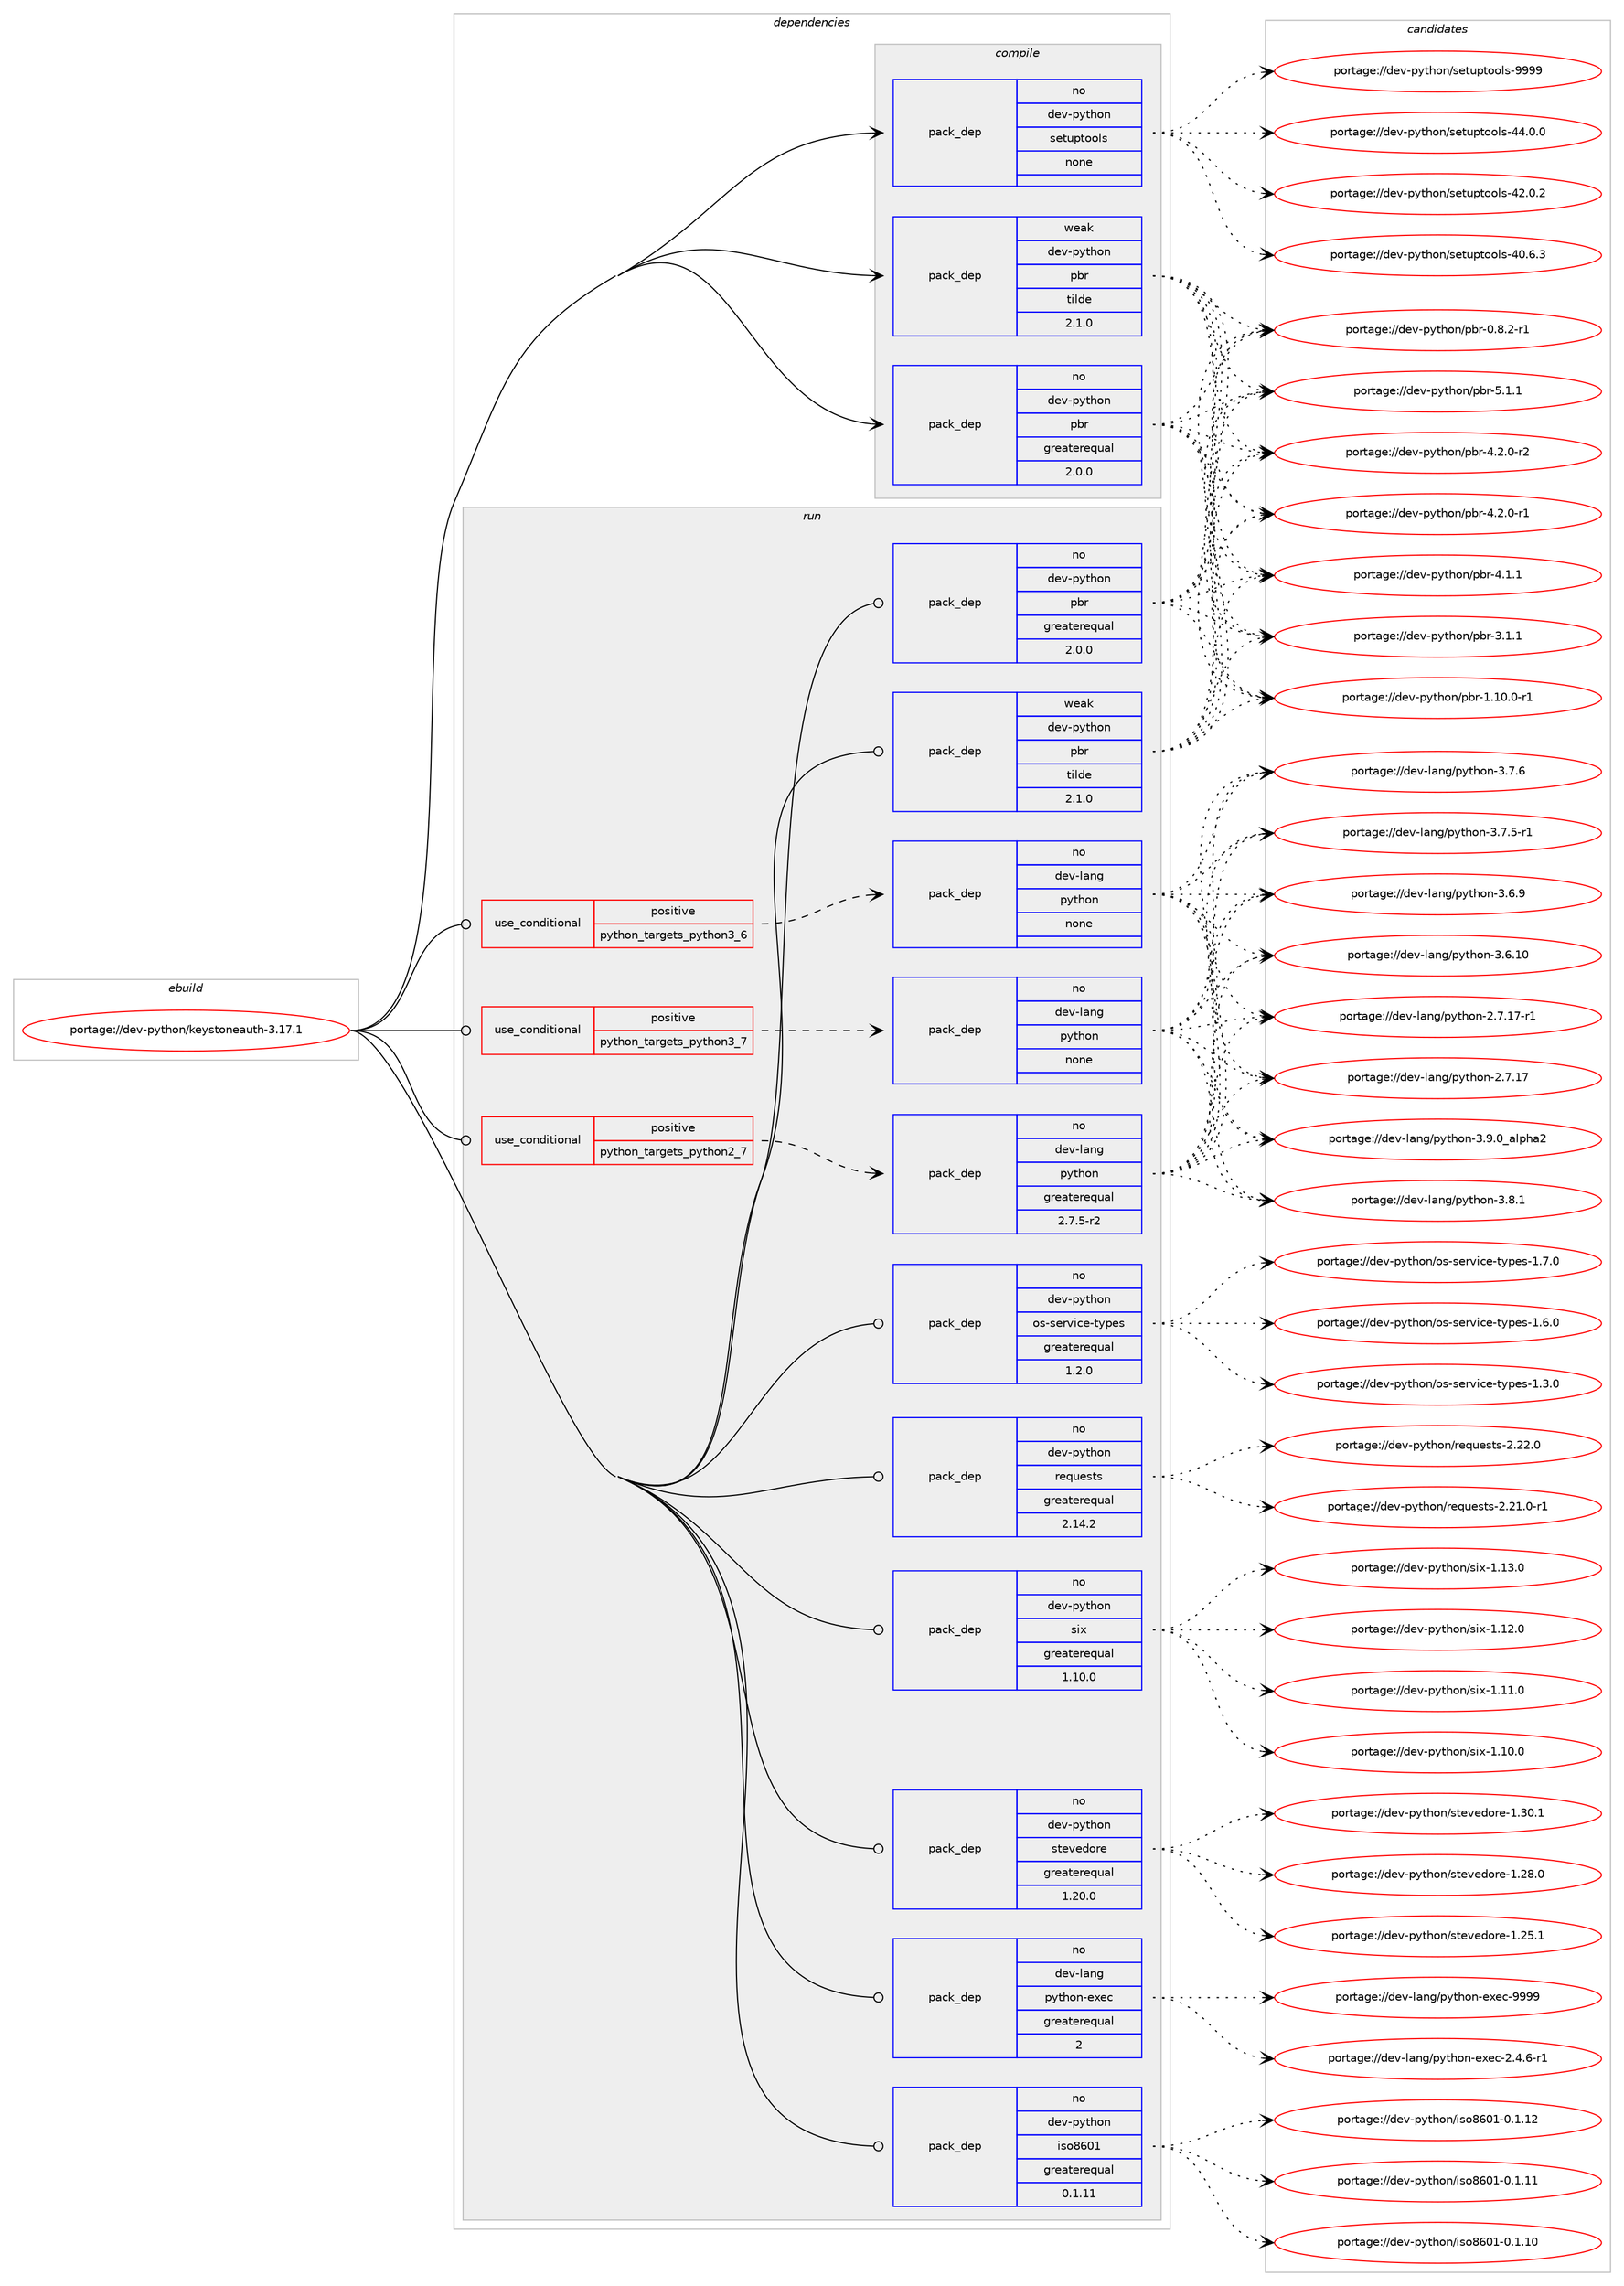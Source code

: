 digraph prolog {

# *************
# Graph options
# *************

newrank=true;
concentrate=true;
compound=true;
graph [rankdir=LR,fontname=Helvetica,fontsize=10,ranksep=1.5];#, ranksep=2.5, nodesep=0.2];
edge  [arrowhead=vee];
node  [fontname=Helvetica,fontsize=10];

# **********
# The ebuild
# **********

subgraph cluster_leftcol {
color=gray;
label=<<i>ebuild</i>>;
id [label="portage://dev-python/keystoneauth-3.17.1", color=red, width=4, href="../dev-python/keystoneauth-3.17.1.svg"];
}

# ****************
# The dependencies
# ****************

subgraph cluster_midcol {
color=gray;
label=<<i>dependencies</i>>;
subgraph cluster_compile {
fillcolor="#eeeeee";
style=filled;
label=<<i>compile</i>>;
subgraph pack334319 {
dependency452994 [label=<<TABLE BORDER="0" CELLBORDER="1" CELLSPACING="0" CELLPADDING="4" WIDTH="220"><TR><TD ROWSPAN="6" CELLPADDING="30">pack_dep</TD></TR><TR><TD WIDTH="110">no</TD></TR><TR><TD>dev-python</TD></TR><TR><TD>pbr</TD></TR><TR><TD>greaterequal</TD></TR><TR><TD>2.0.0</TD></TR></TABLE>>, shape=none, color=blue];
}
id:e -> dependency452994:w [weight=20,style="solid",arrowhead="vee"];
subgraph pack334320 {
dependency452995 [label=<<TABLE BORDER="0" CELLBORDER="1" CELLSPACING="0" CELLPADDING="4" WIDTH="220"><TR><TD ROWSPAN="6" CELLPADDING="30">pack_dep</TD></TR><TR><TD WIDTH="110">no</TD></TR><TR><TD>dev-python</TD></TR><TR><TD>setuptools</TD></TR><TR><TD>none</TD></TR><TR><TD></TD></TR></TABLE>>, shape=none, color=blue];
}
id:e -> dependency452995:w [weight=20,style="solid",arrowhead="vee"];
subgraph pack334321 {
dependency452996 [label=<<TABLE BORDER="0" CELLBORDER="1" CELLSPACING="0" CELLPADDING="4" WIDTH="220"><TR><TD ROWSPAN="6" CELLPADDING="30">pack_dep</TD></TR><TR><TD WIDTH="110">weak</TD></TR><TR><TD>dev-python</TD></TR><TR><TD>pbr</TD></TR><TR><TD>tilde</TD></TR><TR><TD>2.1.0</TD></TR></TABLE>>, shape=none, color=blue];
}
id:e -> dependency452996:w [weight=20,style="solid",arrowhead="vee"];
}
subgraph cluster_compileandrun {
fillcolor="#eeeeee";
style=filled;
label=<<i>compile and run</i>>;
}
subgraph cluster_run {
fillcolor="#eeeeee";
style=filled;
label=<<i>run</i>>;
subgraph cond113695 {
dependency452997 [label=<<TABLE BORDER="0" CELLBORDER="1" CELLSPACING="0" CELLPADDING="4"><TR><TD ROWSPAN="3" CELLPADDING="10">use_conditional</TD></TR><TR><TD>positive</TD></TR><TR><TD>python_targets_python2_7</TD></TR></TABLE>>, shape=none, color=red];
subgraph pack334322 {
dependency452998 [label=<<TABLE BORDER="0" CELLBORDER="1" CELLSPACING="0" CELLPADDING="4" WIDTH="220"><TR><TD ROWSPAN="6" CELLPADDING="30">pack_dep</TD></TR><TR><TD WIDTH="110">no</TD></TR><TR><TD>dev-lang</TD></TR><TR><TD>python</TD></TR><TR><TD>greaterequal</TD></TR><TR><TD>2.7.5-r2</TD></TR></TABLE>>, shape=none, color=blue];
}
dependency452997:e -> dependency452998:w [weight=20,style="dashed",arrowhead="vee"];
}
id:e -> dependency452997:w [weight=20,style="solid",arrowhead="odot"];
subgraph cond113696 {
dependency452999 [label=<<TABLE BORDER="0" CELLBORDER="1" CELLSPACING="0" CELLPADDING="4"><TR><TD ROWSPAN="3" CELLPADDING="10">use_conditional</TD></TR><TR><TD>positive</TD></TR><TR><TD>python_targets_python3_6</TD></TR></TABLE>>, shape=none, color=red];
subgraph pack334323 {
dependency453000 [label=<<TABLE BORDER="0" CELLBORDER="1" CELLSPACING="0" CELLPADDING="4" WIDTH="220"><TR><TD ROWSPAN="6" CELLPADDING="30">pack_dep</TD></TR><TR><TD WIDTH="110">no</TD></TR><TR><TD>dev-lang</TD></TR><TR><TD>python</TD></TR><TR><TD>none</TD></TR><TR><TD></TD></TR></TABLE>>, shape=none, color=blue];
}
dependency452999:e -> dependency453000:w [weight=20,style="dashed",arrowhead="vee"];
}
id:e -> dependency452999:w [weight=20,style="solid",arrowhead="odot"];
subgraph cond113697 {
dependency453001 [label=<<TABLE BORDER="0" CELLBORDER="1" CELLSPACING="0" CELLPADDING="4"><TR><TD ROWSPAN="3" CELLPADDING="10">use_conditional</TD></TR><TR><TD>positive</TD></TR><TR><TD>python_targets_python3_7</TD></TR></TABLE>>, shape=none, color=red];
subgraph pack334324 {
dependency453002 [label=<<TABLE BORDER="0" CELLBORDER="1" CELLSPACING="0" CELLPADDING="4" WIDTH="220"><TR><TD ROWSPAN="6" CELLPADDING="30">pack_dep</TD></TR><TR><TD WIDTH="110">no</TD></TR><TR><TD>dev-lang</TD></TR><TR><TD>python</TD></TR><TR><TD>none</TD></TR><TR><TD></TD></TR></TABLE>>, shape=none, color=blue];
}
dependency453001:e -> dependency453002:w [weight=20,style="dashed",arrowhead="vee"];
}
id:e -> dependency453001:w [weight=20,style="solid",arrowhead="odot"];
subgraph pack334325 {
dependency453003 [label=<<TABLE BORDER="0" CELLBORDER="1" CELLSPACING="0" CELLPADDING="4" WIDTH="220"><TR><TD ROWSPAN="6" CELLPADDING="30">pack_dep</TD></TR><TR><TD WIDTH="110">no</TD></TR><TR><TD>dev-lang</TD></TR><TR><TD>python-exec</TD></TR><TR><TD>greaterequal</TD></TR><TR><TD>2</TD></TR></TABLE>>, shape=none, color=blue];
}
id:e -> dependency453003:w [weight=20,style="solid",arrowhead="odot"];
subgraph pack334326 {
dependency453004 [label=<<TABLE BORDER="0" CELLBORDER="1" CELLSPACING="0" CELLPADDING="4" WIDTH="220"><TR><TD ROWSPAN="6" CELLPADDING="30">pack_dep</TD></TR><TR><TD WIDTH="110">no</TD></TR><TR><TD>dev-python</TD></TR><TR><TD>iso8601</TD></TR><TR><TD>greaterequal</TD></TR><TR><TD>0.1.11</TD></TR></TABLE>>, shape=none, color=blue];
}
id:e -> dependency453004:w [weight=20,style="solid",arrowhead="odot"];
subgraph pack334327 {
dependency453005 [label=<<TABLE BORDER="0" CELLBORDER="1" CELLSPACING="0" CELLPADDING="4" WIDTH="220"><TR><TD ROWSPAN="6" CELLPADDING="30">pack_dep</TD></TR><TR><TD WIDTH="110">no</TD></TR><TR><TD>dev-python</TD></TR><TR><TD>os-service-types</TD></TR><TR><TD>greaterequal</TD></TR><TR><TD>1.2.0</TD></TR></TABLE>>, shape=none, color=blue];
}
id:e -> dependency453005:w [weight=20,style="solid",arrowhead="odot"];
subgraph pack334328 {
dependency453006 [label=<<TABLE BORDER="0" CELLBORDER="1" CELLSPACING="0" CELLPADDING="4" WIDTH="220"><TR><TD ROWSPAN="6" CELLPADDING="30">pack_dep</TD></TR><TR><TD WIDTH="110">no</TD></TR><TR><TD>dev-python</TD></TR><TR><TD>pbr</TD></TR><TR><TD>greaterequal</TD></TR><TR><TD>2.0.0</TD></TR></TABLE>>, shape=none, color=blue];
}
id:e -> dependency453006:w [weight=20,style="solid",arrowhead="odot"];
subgraph pack334329 {
dependency453007 [label=<<TABLE BORDER="0" CELLBORDER="1" CELLSPACING="0" CELLPADDING="4" WIDTH="220"><TR><TD ROWSPAN="6" CELLPADDING="30">pack_dep</TD></TR><TR><TD WIDTH="110">no</TD></TR><TR><TD>dev-python</TD></TR><TR><TD>requests</TD></TR><TR><TD>greaterequal</TD></TR><TR><TD>2.14.2</TD></TR></TABLE>>, shape=none, color=blue];
}
id:e -> dependency453007:w [weight=20,style="solid",arrowhead="odot"];
subgraph pack334330 {
dependency453008 [label=<<TABLE BORDER="0" CELLBORDER="1" CELLSPACING="0" CELLPADDING="4" WIDTH="220"><TR><TD ROWSPAN="6" CELLPADDING="30">pack_dep</TD></TR><TR><TD WIDTH="110">no</TD></TR><TR><TD>dev-python</TD></TR><TR><TD>six</TD></TR><TR><TD>greaterequal</TD></TR><TR><TD>1.10.0</TD></TR></TABLE>>, shape=none, color=blue];
}
id:e -> dependency453008:w [weight=20,style="solid",arrowhead="odot"];
subgraph pack334331 {
dependency453009 [label=<<TABLE BORDER="0" CELLBORDER="1" CELLSPACING="0" CELLPADDING="4" WIDTH="220"><TR><TD ROWSPAN="6" CELLPADDING="30">pack_dep</TD></TR><TR><TD WIDTH="110">no</TD></TR><TR><TD>dev-python</TD></TR><TR><TD>stevedore</TD></TR><TR><TD>greaterequal</TD></TR><TR><TD>1.20.0</TD></TR></TABLE>>, shape=none, color=blue];
}
id:e -> dependency453009:w [weight=20,style="solid",arrowhead="odot"];
subgraph pack334332 {
dependency453010 [label=<<TABLE BORDER="0" CELLBORDER="1" CELLSPACING="0" CELLPADDING="4" WIDTH="220"><TR><TD ROWSPAN="6" CELLPADDING="30">pack_dep</TD></TR><TR><TD WIDTH="110">weak</TD></TR><TR><TD>dev-python</TD></TR><TR><TD>pbr</TD></TR><TR><TD>tilde</TD></TR><TR><TD>2.1.0</TD></TR></TABLE>>, shape=none, color=blue];
}
id:e -> dependency453010:w [weight=20,style="solid",arrowhead="odot"];
}
}

# **************
# The candidates
# **************

subgraph cluster_choices {
rank=same;
color=gray;
label=<<i>candidates</i>>;

subgraph choice334319 {
color=black;
nodesep=1;
choice100101118451121211161041111104711298114455346494649 [label="portage://dev-python/pbr-5.1.1", color=red, width=4,href="../dev-python/pbr-5.1.1.svg"];
choice1001011184511212111610411111047112981144552465046484511450 [label="portage://dev-python/pbr-4.2.0-r2", color=red, width=4,href="../dev-python/pbr-4.2.0-r2.svg"];
choice1001011184511212111610411111047112981144552465046484511449 [label="portage://dev-python/pbr-4.2.0-r1", color=red, width=4,href="../dev-python/pbr-4.2.0-r1.svg"];
choice100101118451121211161041111104711298114455246494649 [label="portage://dev-python/pbr-4.1.1", color=red, width=4,href="../dev-python/pbr-4.1.1.svg"];
choice100101118451121211161041111104711298114455146494649 [label="portage://dev-python/pbr-3.1.1", color=red, width=4,href="../dev-python/pbr-3.1.1.svg"];
choice100101118451121211161041111104711298114454946494846484511449 [label="portage://dev-python/pbr-1.10.0-r1", color=red, width=4,href="../dev-python/pbr-1.10.0-r1.svg"];
choice1001011184511212111610411111047112981144548465646504511449 [label="portage://dev-python/pbr-0.8.2-r1", color=red, width=4,href="../dev-python/pbr-0.8.2-r1.svg"];
dependency452994:e -> choice100101118451121211161041111104711298114455346494649:w [style=dotted,weight="100"];
dependency452994:e -> choice1001011184511212111610411111047112981144552465046484511450:w [style=dotted,weight="100"];
dependency452994:e -> choice1001011184511212111610411111047112981144552465046484511449:w [style=dotted,weight="100"];
dependency452994:e -> choice100101118451121211161041111104711298114455246494649:w [style=dotted,weight="100"];
dependency452994:e -> choice100101118451121211161041111104711298114455146494649:w [style=dotted,weight="100"];
dependency452994:e -> choice100101118451121211161041111104711298114454946494846484511449:w [style=dotted,weight="100"];
dependency452994:e -> choice1001011184511212111610411111047112981144548465646504511449:w [style=dotted,weight="100"];
}
subgraph choice334320 {
color=black;
nodesep=1;
choice10010111845112121116104111110471151011161171121161111111081154557575757 [label="portage://dev-python/setuptools-9999", color=red, width=4,href="../dev-python/setuptools-9999.svg"];
choice100101118451121211161041111104711510111611711211611111110811545525246484648 [label="portage://dev-python/setuptools-44.0.0", color=red, width=4,href="../dev-python/setuptools-44.0.0.svg"];
choice100101118451121211161041111104711510111611711211611111110811545525046484650 [label="portage://dev-python/setuptools-42.0.2", color=red, width=4,href="../dev-python/setuptools-42.0.2.svg"];
choice100101118451121211161041111104711510111611711211611111110811545524846544651 [label="portage://dev-python/setuptools-40.6.3", color=red, width=4,href="../dev-python/setuptools-40.6.3.svg"];
dependency452995:e -> choice10010111845112121116104111110471151011161171121161111111081154557575757:w [style=dotted,weight="100"];
dependency452995:e -> choice100101118451121211161041111104711510111611711211611111110811545525246484648:w [style=dotted,weight="100"];
dependency452995:e -> choice100101118451121211161041111104711510111611711211611111110811545525046484650:w [style=dotted,weight="100"];
dependency452995:e -> choice100101118451121211161041111104711510111611711211611111110811545524846544651:w [style=dotted,weight="100"];
}
subgraph choice334321 {
color=black;
nodesep=1;
choice100101118451121211161041111104711298114455346494649 [label="portage://dev-python/pbr-5.1.1", color=red, width=4,href="../dev-python/pbr-5.1.1.svg"];
choice1001011184511212111610411111047112981144552465046484511450 [label="portage://dev-python/pbr-4.2.0-r2", color=red, width=4,href="../dev-python/pbr-4.2.0-r2.svg"];
choice1001011184511212111610411111047112981144552465046484511449 [label="portage://dev-python/pbr-4.2.0-r1", color=red, width=4,href="../dev-python/pbr-4.2.0-r1.svg"];
choice100101118451121211161041111104711298114455246494649 [label="portage://dev-python/pbr-4.1.1", color=red, width=4,href="../dev-python/pbr-4.1.1.svg"];
choice100101118451121211161041111104711298114455146494649 [label="portage://dev-python/pbr-3.1.1", color=red, width=4,href="../dev-python/pbr-3.1.1.svg"];
choice100101118451121211161041111104711298114454946494846484511449 [label="portage://dev-python/pbr-1.10.0-r1", color=red, width=4,href="../dev-python/pbr-1.10.0-r1.svg"];
choice1001011184511212111610411111047112981144548465646504511449 [label="portage://dev-python/pbr-0.8.2-r1", color=red, width=4,href="../dev-python/pbr-0.8.2-r1.svg"];
dependency452996:e -> choice100101118451121211161041111104711298114455346494649:w [style=dotted,weight="100"];
dependency452996:e -> choice1001011184511212111610411111047112981144552465046484511450:w [style=dotted,weight="100"];
dependency452996:e -> choice1001011184511212111610411111047112981144552465046484511449:w [style=dotted,weight="100"];
dependency452996:e -> choice100101118451121211161041111104711298114455246494649:w [style=dotted,weight="100"];
dependency452996:e -> choice100101118451121211161041111104711298114455146494649:w [style=dotted,weight="100"];
dependency452996:e -> choice100101118451121211161041111104711298114454946494846484511449:w [style=dotted,weight="100"];
dependency452996:e -> choice1001011184511212111610411111047112981144548465646504511449:w [style=dotted,weight="100"];
}
subgraph choice334322 {
color=black;
nodesep=1;
choice10010111845108971101034711212111610411111045514657464895971081121049750 [label="portage://dev-lang/python-3.9.0_alpha2", color=red, width=4,href="../dev-lang/python-3.9.0_alpha2.svg"];
choice100101118451089711010347112121116104111110455146564649 [label="portage://dev-lang/python-3.8.1", color=red, width=4,href="../dev-lang/python-3.8.1.svg"];
choice100101118451089711010347112121116104111110455146554654 [label="portage://dev-lang/python-3.7.6", color=red, width=4,href="../dev-lang/python-3.7.6.svg"];
choice1001011184510897110103471121211161041111104551465546534511449 [label="portage://dev-lang/python-3.7.5-r1", color=red, width=4,href="../dev-lang/python-3.7.5-r1.svg"];
choice100101118451089711010347112121116104111110455146544657 [label="portage://dev-lang/python-3.6.9", color=red, width=4,href="../dev-lang/python-3.6.9.svg"];
choice10010111845108971101034711212111610411111045514654464948 [label="portage://dev-lang/python-3.6.10", color=red, width=4,href="../dev-lang/python-3.6.10.svg"];
choice100101118451089711010347112121116104111110455046554649554511449 [label="portage://dev-lang/python-2.7.17-r1", color=red, width=4,href="../dev-lang/python-2.7.17-r1.svg"];
choice10010111845108971101034711212111610411111045504655464955 [label="portage://dev-lang/python-2.7.17", color=red, width=4,href="../dev-lang/python-2.7.17.svg"];
dependency452998:e -> choice10010111845108971101034711212111610411111045514657464895971081121049750:w [style=dotted,weight="100"];
dependency452998:e -> choice100101118451089711010347112121116104111110455146564649:w [style=dotted,weight="100"];
dependency452998:e -> choice100101118451089711010347112121116104111110455146554654:w [style=dotted,weight="100"];
dependency452998:e -> choice1001011184510897110103471121211161041111104551465546534511449:w [style=dotted,weight="100"];
dependency452998:e -> choice100101118451089711010347112121116104111110455146544657:w [style=dotted,weight="100"];
dependency452998:e -> choice10010111845108971101034711212111610411111045514654464948:w [style=dotted,weight="100"];
dependency452998:e -> choice100101118451089711010347112121116104111110455046554649554511449:w [style=dotted,weight="100"];
dependency452998:e -> choice10010111845108971101034711212111610411111045504655464955:w [style=dotted,weight="100"];
}
subgraph choice334323 {
color=black;
nodesep=1;
choice10010111845108971101034711212111610411111045514657464895971081121049750 [label="portage://dev-lang/python-3.9.0_alpha2", color=red, width=4,href="../dev-lang/python-3.9.0_alpha2.svg"];
choice100101118451089711010347112121116104111110455146564649 [label="portage://dev-lang/python-3.8.1", color=red, width=4,href="../dev-lang/python-3.8.1.svg"];
choice100101118451089711010347112121116104111110455146554654 [label="portage://dev-lang/python-3.7.6", color=red, width=4,href="../dev-lang/python-3.7.6.svg"];
choice1001011184510897110103471121211161041111104551465546534511449 [label="portage://dev-lang/python-3.7.5-r1", color=red, width=4,href="../dev-lang/python-3.7.5-r1.svg"];
choice100101118451089711010347112121116104111110455146544657 [label="portage://dev-lang/python-3.6.9", color=red, width=4,href="../dev-lang/python-3.6.9.svg"];
choice10010111845108971101034711212111610411111045514654464948 [label="portage://dev-lang/python-3.6.10", color=red, width=4,href="../dev-lang/python-3.6.10.svg"];
choice100101118451089711010347112121116104111110455046554649554511449 [label="portage://dev-lang/python-2.7.17-r1", color=red, width=4,href="../dev-lang/python-2.7.17-r1.svg"];
choice10010111845108971101034711212111610411111045504655464955 [label="portage://dev-lang/python-2.7.17", color=red, width=4,href="../dev-lang/python-2.7.17.svg"];
dependency453000:e -> choice10010111845108971101034711212111610411111045514657464895971081121049750:w [style=dotted,weight="100"];
dependency453000:e -> choice100101118451089711010347112121116104111110455146564649:w [style=dotted,weight="100"];
dependency453000:e -> choice100101118451089711010347112121116104111110455146554654:w [style=dotted,weight="100"];
dependency453000:e -> choice1001011184510897110103471121211161041111104551465546534511449:w [style=dotted,weight="100"];
dependency453000:e -> choice100101118451089711010347112121116104111110455146544657:w [style=dotted,weight="100"];
dependency453000:e -> choice10010111845108971101034711212111610411111045514654464948:w [style=dotted,weight="100"];
dependency453000:e -> choice100101118451089711010347112121116104111110455046554649554511449:w [style=dotted,weight="100"];
dependency453000:e -> choice10010111845108971101034711212111610411111045504655464955:w [style=dotted,weight="100"];
}
subgraph choice334324 {
color=black;
nodesep=1;
choice10010111845108971101034711212111610411111045514657464895971081121049750 [label="portage://dev-lang/python-3.9.0_alpha2", color=red, width=4,href="../dev-lang/python-3.9.0_alpha2.svg"];
choice100101118451089711010347112121116104111110455146564649 [label="portage://dev-lang/python-3.8.1", color=red, width=4,href="../dev-lang/python-3.8.1.svg"];
choice100101118451089711010347112121116104111110455146554654 [label="portage://dev-lang/python-3.7.6", color=red, width=4,href="../dev-lang/python-3.7.6.svg"];
choice1001011184510897110103471121211161041111104551465546534511449 [label="portage://dev-lang/python-3.7.5-r1", color=red, width=4,href="../dev-lang/python-3.7.5-r1.svg"];
choice100101118451089711010347112121116104111110455146544657 [label="portage://dev-lang/python-3.6.9", color=red, width=4,href="../dev-lang/python-3.6.9.svg"];
choice10010111845108971101034711212111610411111045514654464948 [label="portage://dev-lang/python-3.6.10", color=red, width=4,href="../dev-lang/python-3.6.10.svg"];
choice100101118451089711010347112121116104111110455046554649554511449 [label="portage://dev-lang/python-2.7.17-r1", color=red, width=4,href="../dev-lang/python-2.7.17-r1.svg"];
choice10010111845108971101034711212111610411111045504655464955 [label="portage://dev-lang/python-2.7.17", color=red, width=4,href="../dev-lang/python-2.7.17.svg"];
dependency453002:e -> choice10010111845108971101034711212111610411111045514657464895971081121049750:w [style=dotted,weight="100"];
dependency453002:e -> choice100101118451089711010347112121116104111110455146564649:w [style=dotted,weight="100"];
dependency453002:e -> choice100101118451089711010347112121116104111110455146554654:w [style=dotted,weight="100"];
dependency453002:e -> choice1001011184510897110103471121211161041111104551465546534511449:w [style=dotted,weight="100"];
dependency453002:e -> choice100101118451089711010347112121116104111110455146544657:w [style=dotted,weight="100"];
dependency453002:e -> choice10010111845108971101034711212111610411111045514654464948:w [style=dotted,weight="100"];
dependency453002:e -> choice100101118451089711010347112121116104111110455046554649554511449:w [style=dotted,weight="100"];
dependency453002:e -> choice10010111845108971101034711212111610411111045504655464955:w [style=dotted,weight="100"];
}
subgraph choice334325 {
color=black;
nodesep=1;
choice10010111845108971101034711212111610411111045101120101994557575757 [label="portage://dev-lang/python-exec-9999", color=red, width=4,href="../dev-lang/python-exec-9999.svg"];
choice10010111845108971101034711212111610411111045101120101994550465246544511449 [label="portage://dev-lang/python-exec-2.4.6-r1", color=red, width=4,href="../dev-lang/python-exec-2.4.6-r1.svg"];
dependency453003:e -> choice10010111845108971101034711212111610411111045101120101994557575757:w [style=dotted,weight="100"];
dependency453003:e -> choice10010111845108971101034711212111610411111045101120101994550465246544511449:w [style=dotted,weight="100"];
}
subgraph choice334326 {
color=black;
nodesep=1;
choice10010111845112121116104111110471051151115654484945484649464950 [label="portage://dev-python/iso8601-0.1.12", color=red, width=4,href="../dev-python/iso8601-0.1.12.svg"];
choice10010111845112121116104111110471051151115654484945484649464949 [label="portage://dev-python/iso8601-0.1.11", color=red, width=4,href="../dev-python/iso8601-0.1.11.svg"];
choice10010111845112121116104111110471051151115654484945484649464948 [label="portage://dev-python/iso8601-0.1.10", color=red, width=4,href="../dev-python/iso8601-0.1.10.svg"];
dependency453004:e -> choice10010111845112121116104111110471051151115654484945484649464950:w [style=dotted,weight="100"];
dependency453004:e -> choice10010111845112121116104111110471051151115654484945484649464949:w [style=dotted,weight="100"];
dependency453004:e -> choice10010111845112121116104111110471051151115654484945484649464948:w [style=dotted,weight="100"];
}
subgraph choice334327 {
color=black;
nodesep=1;
choice1001011184511212111610411111047111115451151011141181059910145116121112101115454946554648 [label="portage://dev-python/os-service-types-1.7.0", color=red, width=4,href="../dev-python/os-service-types-1.7.0.svg"];
choice1001011184511212111610411111047111115451151011141181059910145116121112101115454946544648 [label="portage://dev-python/os-service-types-1.6.0", color=red, width=4,href="../dev-python/os-service-types-1.6.0.svg"];
choice1001011184511212111610411111047111115451151011141181059910145116121112101115454946514648 [label="portage://dev-python/os-service-types-1.3.0", color=red, width=4,href="../dev-python/os-service-types-1.3.0.svg"];
dependency453005:e -> choice1001011184511212111610411111047111115451151011141181059910145116121112101115454946554648:w [style=dotted,weight="100"];
dependency453005:e -> choice1001011184511212111610411111047111115451151011141181059910145116121112101115454946544648:w [style=dotted,weight="100"];
dependency453005:e -> choice1001011184511212111610411111047111115451151011141181059910145116121112101115454946514648:w [style=dotted,weight="100"];
}
subgraph choice334328 {
color=black;
nodesep=1;
choice100101118451121211161041111104711298114455346494649 [label="portage://dev-python/pbr-5.1.1", color=red, width=4,href="../dev-python/pbr-5.1.1.svg"];
choice1001011184511212111610411111047112981144552465046484511450 [label="portage://dev-python/pbr-4.2.0-r2", color=red, width=4,href="../dev-python/pbr-4.2.0-r2.svg"];
choice1001011184511212111610411111047112981144552465046484511449 [label="portage://dev-python/pbr-4.2.0-r1", color=red, width=4,href="../dev-python/pbr-4.2.0-r1.svg"];
choice100101118451121211161041111104711298114455246494649 [label="portage://dev-python/pbr-4.1.1", color=red, width=4,href="../dev-python/pbr-4.1.1.svg"];
choice100101118451121211161041111104711298114455146494649 [label="portage://dev-python/pbr-3.1.1", color=red, width=4,href="../dev-python/pbr-3.1.1.svg"];
choice100101118451121211161041111104711298114454946494846484511449 [label="portage://dev-python/pbr-1.10.0-r1", color=red, width=4,href="../dev-python/pbr-1.10.0-r1.svg"];
choice1001011184511212111610411111047112981144548465646504511449 [label="portage://dev-python/pbr-0.8.2-r1", color=red, width=4,href="../dev-python/pbr-0.8.2-r1.svg"];
dependency453006:e -> choice100101118451121211161041111104711298114455346494649:w [style=dotted,weight="100"];
dependency453006:e -> choice1001011184511212111610411111047112981144552465046484511450:w [style=dotted,weight="100"];
dependency453006:e -> choice1001011184511212111610411111047112981144552465046484511449:w [style=dotted,weight="100"];
dependency453006:e -> choice100101118451121211161041111104711298114455246494649:w [style=dotted,weight="100"];
dependency453006:e -> choice100101118451121211161041111104711298114455146494649:w [style=dotted,weight="100"];
dependency453006:e -> choice100101118451121211161041111104711298114454946494846484511449:w [style=dotted,weight="100"];
dependency453006:e -> choice1001011184511212111610411111047112981144548465646504511449:w [style=dotted,weight="100"];
}
subgraph choice334329 {
color=black;
nodesep=1;
choice100101118451121211161041111104711410111311710111511611545504650504648 [label="portage://dev-python/requests-2.22.0", color=red, width=4,href="../dev-python/requests-2.22.0.svg"];
choice1001011184511212111610411111047114101113117101115116115455046504946484511449 [label="portage://dev-python/requests-2.21.0-r1", color=red, width=4,href="../dev-python/requests-2.21.0-r1.svg"];
dependency453007:e -> choice100101118451121211161041111104711410111311710111511611545504650504648:w [style=dotted,weight="100"];
dependency453007:e -> choice1001011184511212111610411111047114101113117101115116115455046504946484511449:w [style=dotted,weight="100"];
}
subgraph choice334330 {
color=black;
nodesep=1;
choice100101118451121211161041111104711510512045494649514648 [label="portage://dev-python/six-1.13.0", color=red, width=4,href="../dev-python/six-1.13.0.svg"];
choice100101118451121211161041111104711510512045494649504648 [label="portage://dev-python/six-1.12.0", color=red, width=4,href="../dev-python/six-1.12.0.svg"];
choice100101118451121211161041111104711510512045494649494648 [label="portage://dev-python/six-1.11.0", color=red, width=4,href="../dev-python/six-1.11.0.svg"];
choice100101118451121211161041111104711510512045494649484648 [label="portage://dev-python/six-1.10.0", color=red, width=4,href="../dev-python/six-1.10.0.svg"];
dependency453008:e -> choice100101118451121211161041111104711510512045494649514648:w [style=dotted,weight="100"];
dependency453008:e -> choice100101118451121211161041111104711510512045494649504648:w [style=dotted,weight="100"];
dependency453008:e -> choice100101118451121211161041111104711510512045494649494648:w [style=dotted,weight="100"];
dependency453008:e -> choice100101118451121211161041111104711510512045494649484648:w [style=dotted,weight="100"];
}
subgraph choice334331 {
color=black;
nodesep=1;
choice100101118451121211161041111104711511610111810110011111410145494651484649 [label="portage://dev-python/stevedore-1.30.1", color=red, width=4,href="../dev-python/stevedore-1.30.1.svg"];
choice100101118451121211161041111104711511610111810110011111410145494650564648 [label="portage://dev-python/stevedore-1.28.0", color=red, width=4,href="../dev-python/stevedore-1.28.0.svg"];
choice100101118451121211161041111104711511610111810110011111410145494650534649 [label="portage://dev-python/stevedore-1.25.1", color=red, width=4,href="../dev-python/stevedore-1.25.1.svg"];
dependency453009:e -> choice100101118451121211161041111104711511610111810110011111410145494651484649:w [style=dotted,weight="100"];
dependency453009:e -> choice100101118451121211161041111104711511610111810110011111410145494650564648:w [style=dotted,weight="100"];
dependency453009:e -> choice100101118451121211161041111104711511610111810110011111410145494650534649:w [style=dotted,weight="100"];
}
subgraph choice334332 {
color=black;
nodesep=1;
choice100101118451121211161041111104711298114455346494649 [label="portage://dev-python/pbr-5.1.1", color=red, width=4,href="../dev-python/pbr-5.1.1.svg"];
choice1001011184511212111610411111047112981144552465046484511450 [label="portage://dev-python/pbr-4.2.0-r2", color=red, width=4,href="../dev-python/pbr-4.2.0-r2.svg"];
choice1001011184511212111610411111047112981144552465046484511449 [label="portage://dev-python/pbr-4.2.0-r1", color=red, width=4,href="../dev-python/pbr-4.2.0-r1.svg"];
choice100101118451121211161041111104711298114455246494649 [label="portage://dev-python/pbr-4.1.1", color=red, width=4,href="../dev-python/pbr-4.1.1.svg"];
choice100101118451121211161041111104711298114455146494649 [label="portage://dev-python/pbr-3.1.1", color=red, width=4,href="../dev-python/pbr-3.1.1.svg"];
choice100101118451121211161041111104711298114454946494846484511449 [label="portage://dev-python/pbr-1.10.0-r1", color=red, width=4,href="../dev-python/pbr-1.10.0-r1.svg"];
choice1001011184511212111610411111047112981144548465646504511449 [label="portage://dev-python/pbr-0.8.2-r1", color=red, width=4,href="../dev-python/pbr-0.8.2-r1.svg"];
dependency453010:e -> choice100101118451121211161041111104711298114455346494649:w [style=dotted,weight="100"];
dependency453010:e -> choice1001011184511212111610411111047112981144552465046484511450:w [style=dotted,weight="100"];
dependency453010:e -> choice1001011184511212111610411111047112981144552465046484511449:w [style=dotted,weight="100"];
dependency453010:e -> choice100101118451121211161041111104711298114455246494649:w [style=dotted,weight="100"];
dependency453010:e -> choice100101118451121211161041111104711298114455146494649:w [style=dotted,weight="100"];
dependency453010:e -> choice100101118451121211161041111104711298114454946494846484511449:w [style=dotted,weight="100"];
dependency453010:e -> choice1001011184511212111610411111047112981144548465646504511449:w [style=dotted,weight="100"];
}
}

}
